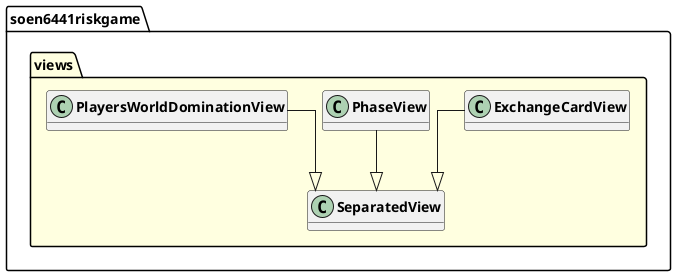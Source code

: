 @startuml

skinparam svgLinkTarget _parent
skinparam linetype ortho
package soen6441riskgame.views [[../../soen6441riskgame/views/package-summary.html{soen6441riskgame.views}]] #lightyellow {
}

class "<b><size:14>ExchangeCardView</b>" as soen6441riskgame.views.ExchangeCardView  [[../../soen6441riskgame/views/ExchangeCardView.html{soen6441riskgame.views.ExchangeCardView}]] {
}

hide soen6441riskgame.views.ExchangeCardView fields
hide soen6441riskgame.views.ExchangeCardView methods

class "<b><size:14>PhaseView</b>" as soen6441riskgame.views.PhaseView  [[../../soen6441riskgame/views/PhaseView.html{soen6441riskgame.views.PhaseView}]] {
}

hide soen6441riskgame.views.PhaseView fields
hide soen6441riskgame.views.PhaseView methods

class "<b><size:14>PlayersWorldDominationView</b>" as soen6441riskgame.views.PlayersWorldDominationView  [[../../soen6441riskgame/views/PlayersWorldDominationView.html{soen6441riskgame.views.PlayersWorldDominationView}]] {
}

hide soen6441riskgame.views.PlayersWorldDominationView fields
hide soen6441riskgame.views.PlayersWorldDominationView methods

class "<b><size:14>SeparatedView</b>" as soen6441riskgame.views.SeparatedView  [[../../soen6441riskgame/views/SeparatedView.html{soen6441riskgame.views.SeparatedView}]] {
}

hide soen6441riskgame.views.SeparatedView fields
hide soen6441riskgame.views.SeparatedView methods

soen6441riskgame.views.ExchangeCardView --|> soen6441riskgame.views.SeparatedView
soen6441riskgame.views.PhaseView --|> soen6441riskgame.views.SeparatedView
soen6441riskgame.views.PlayersWorldDominationView --|> soen6441riskgame.views.SeparatedView

@enduml
